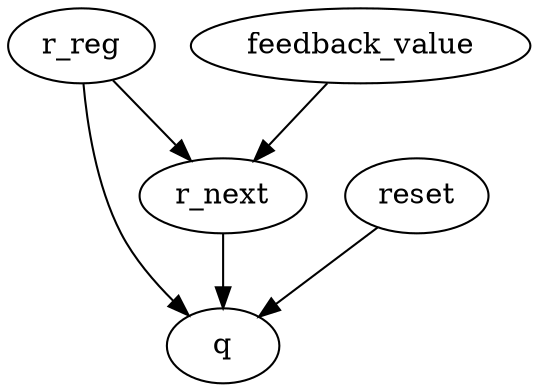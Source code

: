 strict digraph "" {
	q	[complexity=0,
		importance=0.355932287401,
		rank=0.0];
	r_reg	[complexity=7,
		importance=0.728813394229,
		rank=0.104116199176];
	r_reg -> q;
	r_next	[complexity=4,
		importance=0.593220091343,
		rank=0.148305022836];
	r_reg -> r_next;
	feedback_value	[complexity=7,
		importance=0.728813394229,
		rank=0.104116199176];
	feedback_value -> r_next;
	r_next -> q;
	reset	[complexity=4,
		importance=0.491525590287,
		rank=0.122881397572];
	reset -> q;
}
